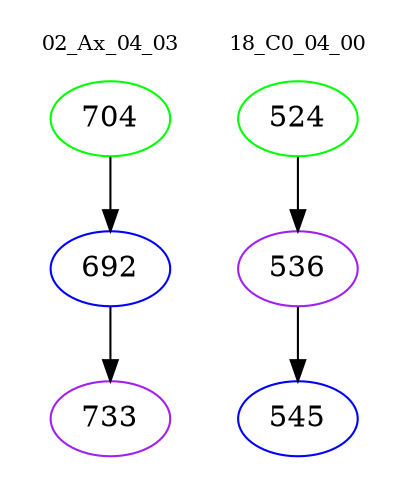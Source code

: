 digraph{
subgraph cluster_0 {
color = white
label = "02_Ax_04_03";
fontsize=10;
T0_704 [label="704", color="green"]
T0_704 -> T0_692 [color="black"]
T0_692 [label="692", color="blue"]
T0_692 -> T0_733 [color="black"]
T0_733 [label="733", color="purple"]
}
subgraph cluster_1 {
color = white
label = "18_C0_04_00";
fontsize=10;
T1_524 [label="524", color="green"]
T1_524 -> T1_536 [color="black"]
T1_536 [label="536", color="purple"]
T1_536 -> T1_545 [color="black"]
T1_545 [label="545", color="blue"]
}
}

